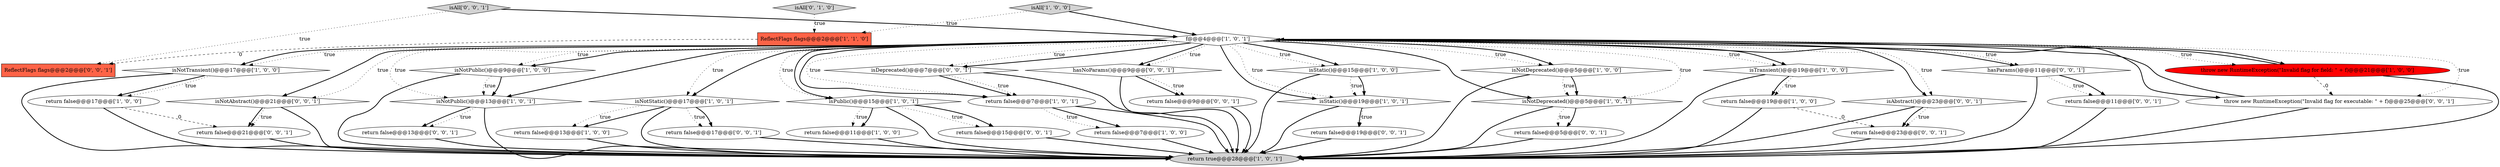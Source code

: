 digraph {
14 [style = filled, label = "return false@@@7@@@['1', '0', '0']", fillcolor = white, shape = ellipse image = "AAA0AAABBB1BBB"];
29 [style = filled, label = "return false@@@19@@@['0', '0', '1']", fillcolor = white, shape = ellipse image = "AAA0AAABBB3BBB"];
37 [style = filled, label = "return false@@@21@@@['0', '0', '1']", fillcolor = white, shape = ellipse image = "AAA0AAABBB3BBB"];
16 [style = filled, label = "isNotPublic()@@@13@@@['1', '0', '1']", fillcolor = white, shape = diamond image = "AAA0AAABBB1BBB"];
23 [style = filled, label = "return false@@@13@@@['0', '0', '1']", fillcolor = white, shape = ellipse image = "AAA0AAABBB3BBB"];
8 [style = filled, label = "isAll['1', '0', '0']", fillcolor = lightgray, shape = diamond image = "AAA0AAABBB1BBB"];
19 [style = filled, label = "return false@@@7@@@['1', '0', '1']", fillcolor = white, shape = ellipse image = "AAA0AAABBB1BBB"];
34 [style = filled, label = "return false@@@17@@@['0', '0', '1']", fillcolor = white, shape = ellipse image = "AAA0AAABBB3BBB"];
28 [style = filled, label = "return false@@@15@@@['0', '0', '1']", fillcolor = white, shape = ellipse image = "AAA0AAABBB3BBB"];
3 [style = filled, label = "isTransient()@@@19@@@['1', '0', '0']", fillcolor = white, shape = diamond image = "AAA0AAABBB1BBB"];
11 [style = filled, label = "return false@@@17@@@['1', '0', '0']", fillcolor = white, shape = ellipse image = "AAA0AAABBB1BBB"];
30 [style = filled, label = "return false@@@9@@@['0', '0', '1']", fillcolor = white, shape = ellipse image = "AAA0AAABBB3BBB"];
13 [style = filled, label = "isStatic()@@@15@@@['1', '0', '0']", fillcolor = white, shape = diamond image = "AAA0AAABBB1BBB"];
15 [style = filled, label = "isStatic()@@@19@@@['1', '0', '1']", fillcolor = white, shape = diamond image = "AAA0AAABBB1BBB"];
18 [style = filled, label = "isNotDeprecated()@@@5@@@['1', '0', '1']", fillcolor = white, shape = diamond image = "AAA0AAABBB1BBB"];
20 [style = filled, label = "isPublic()@@@15@@@['1', '0', '1']", fillcolor = white, shape = diamond image = "AAA0AAABBB1BBB"];
6 [style = filled, label = "return false@@@13@@@['1', '0', '0']", fillcolor = white, shape = ellipse image = "AAA0AAABBB1BBB"];
32 [style = filled, label = "return false@@@23@@@['0', '0', '1']", fillcolor = white, shape = ellipse image = "AAA0AAABBB3BBB"];
9 [style = filled, label = "return false@@@19@@@['1', '0', '0']", fillcolor = white, shape = ellipse image = "AAA0AAABBB1BBB"];
26 [style = filled, label = "return false@@@11@@@['0', '0', '1']", fillcolor = white, shape = ellipse image = "AAA0AAABBB3BBB"];
0 [style = filled, label = "return false@@@11@@@['1', '0', '0']", fillcolor = white, shape = ellipse image = "AAA0AAABBB1BBB"];
22 [style = filled, label = "ReflectFlags flags@@@2@@@['0', '0', '1']", fillcolor = tomato, shape = box image = "AAA0AAABBB3BBB"];
33 [style = filled, label = "isAll['0', '0', '1']", fillcolor = lightgray, shape = diamond image = "AAA0AAABBB3BBB"];
10 [style = filled, label = "isNotStatic()@@@17@@@['1', '0', '1']", fillcolor = white, shape = diamond image = "AAA0AAABBB1BBB"];
38 [style = filled, label = "throw new RuntimeException(\"Invalid flag for executable: \" + f)@@@25@@@['0', '0', '1']", fillcolor = white, shape = ellipse image = "AAA0AAABBB3BBB"];
21 [style = filled, label = "isAll['0', '1', '0']", fillcolor = lightgray, shape = diamond image = "AAA0AAABBB2BBB"];
31 [style = filled, label = "hasNoParams()@@@9@@@['0', '0', '1']", fillcolor = white, shape = diamond image = "AAA0AAABBB3BBB"];
4 [style = filled, label = "isNotDeprecated()@@@5@@@['1', '0', '0']", fillcolor = white, shape = diamond image = "AAA0AAABBB1BBB"];
36 [style = filled, label = "hasParams()@@@11@@@['0', '0', '1']", fillcolor = white, shape = diamond image = "AAA0AAABBB3BBB"];
5 [style = filled, label = "return true@@@28@@@['1', '0', '1']", fillcolor = lightgray, shape = ellipse image = "AAA0AAABBB1BBB"];
1 [style = filled, label = "ReflectFlags flags@@@2@@@['1', '1', '0']", fillcolor = tomato, shape = box image = "AAA0AAABBB1BBB"];
25 [style = filled, label = "return false@@@5@@@['0', '0', '1']", fillcolor = white, shape = ellipse image = "AAA0AAABBB3BBB"];
24 [style = filled, label = "isDeprecated()@@@7@@@['0', '0', '1']", fillcolor = white, shape = diamond image = "AAA0AAABBB3BBB"];
27 [style = filled, label = "isAbstract()@@@23@@@['0', '0', '1']", fillcolor = white, shape = diamond image = "AAA0AAABBB3BBB"];
2 [style = filled, label = "isNotPublic()@@@9@@@['1', '0', '0']", fillcolor = white, shape = diamond image = "AAA0AAABBB1BBB"];
17 [style = filled, label = "f@@@4@@@['1', '0', '1']", fillcolor = white, shape = diamond image = "AAA0AAABBB1BBB"];
12 [style = filled, label = "throw new RuntimeException(\"Invalid flag for field: \" + f)@@@21@@@['1', '0', '0']", fillcolor = red, shape = ellipse image = "AAA1AAABBB1BBB"];
35 [style = filled, label = "isNotAbstract()@@@21@@@['0', '0', '1']", fillcolor = white, shape = diamond image = "AAA0AAABBB3BBB"];
7 [style = filled, label = "isNotTransient()@@@17@@@['1', '0', '0']", fillcolor = white, shape = diamond image = "AAA0AAABBB1BBB"];
12->38 [style = dashed, label="0"];
4->18 [style = dotted, label="true"];
27->32 [style = dotted, label="true"];
27->32 [style = bold, label=""];
29->5 [style = bold, label=""];
12->5 [style = bold, label=""];
20->0 [style = dotted, label="true"];
10->34 [style = dotted, label="true"];
20->0 [style = bold, label=""];
17->35 [style = dotted, label="true"];
17->38 [style = bold, label=""];
17->36 [style = bold, label=""];
19->5 [style = bold, label=""];
37->5 [style = bold, label=""];
3->5 [style = bold, label=""];
17->15 [style = dotted, label="true"];
35->37 [style = bold, label=""];
15->29 [style = dotted, label="true"];
31->30 [style = bold, label=""];
9->5 [style = bold, label=""];
13->15 [style = dotted, label="true"];
17->2 [style = dotted, label="true"];
35->37 [style = dotted, label="true"];
27->5 [style = bold, label=""];
17->27 [style = bold, label=""];
17->27 [style = dotted, label="true"];
17->16 [style = bold, label=""];
17->20 [style = bold, label=""];
17->35 [style = bold, label=""];
2->16 [style = bold, label=""];
17->20 [style = dotted, label="true"];
17->38 [style = dotted, label="true"];
10->6 [style = dotted, label="true"];
7->11 [style = bold, label=""];
28->5 [style = bold, label=""];
24->19 [style = bold, label=""];
31->5 [style = bold, label=""];
4->18 [style = bold, label=""];
17->3 [style = dotted, label="true"];
24->5 [style = bold, label=""];
1->22 [style = dashed, label="0"];
17->16 [style = dotted, label="true"];
8->17 [style = bold, label=""];
35->5 [style = bold, label=""];
31->30 [style = dotted, label="true"];
7->5 [style = bold, label=""];
10->34 [style = bold, label=""];
17->2 [style = bold, label=""];
17->15 [style = bold, label=""];
18->25 [style = bold, label=""];
13->5 [style = bold, label=""];
24->19 [style = dotted, label="true"];
13->15 [style = bold, label=""];
38->17 [style = bold, label=""];
15->29 [style = bold, label=""];
17->10 [style = bold, label=""];
38->5 [style = bold, label=""];
23->5 [style = bold, label=""];
17->18 [style = dotted, label="true"];
17->4 [style = dotted, label="true"];
12->17 [style = bold, label=""];
16->23 [style = bold, label=""];
3->9 [style = dotted, label="true"];
10->6 [style = bold, label=""];
9->32 [style = dashed, label="0"];
3->9 [style = bold, label=""];
6->5 [style = bold, label=""];
11->5 [style = bold, label=""];
17->12 [style = bold, label=""];
19->14 [style = bold, label=""];
7->11 [style = dotted, label="true"];
10->5 [style = bold, label=""];
17->12 [style = dotted, label="true"];
30->5 [style = bold, label=""];
17->19 [style = dotted, label="true"];
17->3 [style = bold, label=""];
16->5 [style = bold, label=""];
25->5 [style = bold, label=""];
36->5 [style = bold, label=""];
17->13 [style = bold, label=""];
17->36 [style = dotted, label="true"];
4->5 [style = bold, label=""];
17->4 [style = bold, label=""];
17->24 [style = dotted, label="true"];
36->26 [style = dotted, label="true"];
0->5 [style = bold, label=""];
14->5 [style = bold, label=""];
2->16 [style = dotted, label="true"];
2->5 [style = bold, label=""];
33->17 [style = bold, label=""];
32->5 [style = bold, label=""];
19->14 [style = dotted, label="true"];
18->25 [style = dotted, label="true"];
21->1 [style = dotted, label="true"];
26->5 [style = bold, label=""];
34->5 [style = bold, label=""];
17->31 [style = bold, label=""];
20->28 [style = bold, label=""];
36->26 [style = bold, label=""];
16->23 [style = dotted, label="true"];
17->19 [style = bold, label=""];
15->5 [style = bold, label=""];
20->5 [style = bold, label=""];
17->7 [style = bold, label=""];
17->31 [style = dotted, label="true"];
8->1 [style = dotted, label="true"];
17->10 [style = dotted, label="true"];
17->24 [style = bold, label=""];
20->28 [style = dotted, label="true"];
18->5 [style = bold, label=""];
11->37 [style = dashed, label="0"];
17->7 [style = dotted, label="true"];
33->22 [style = dotted, label="true"];
17->13 [style = dotted, label="true"];
17->18 [style = bold, label=""];
}
